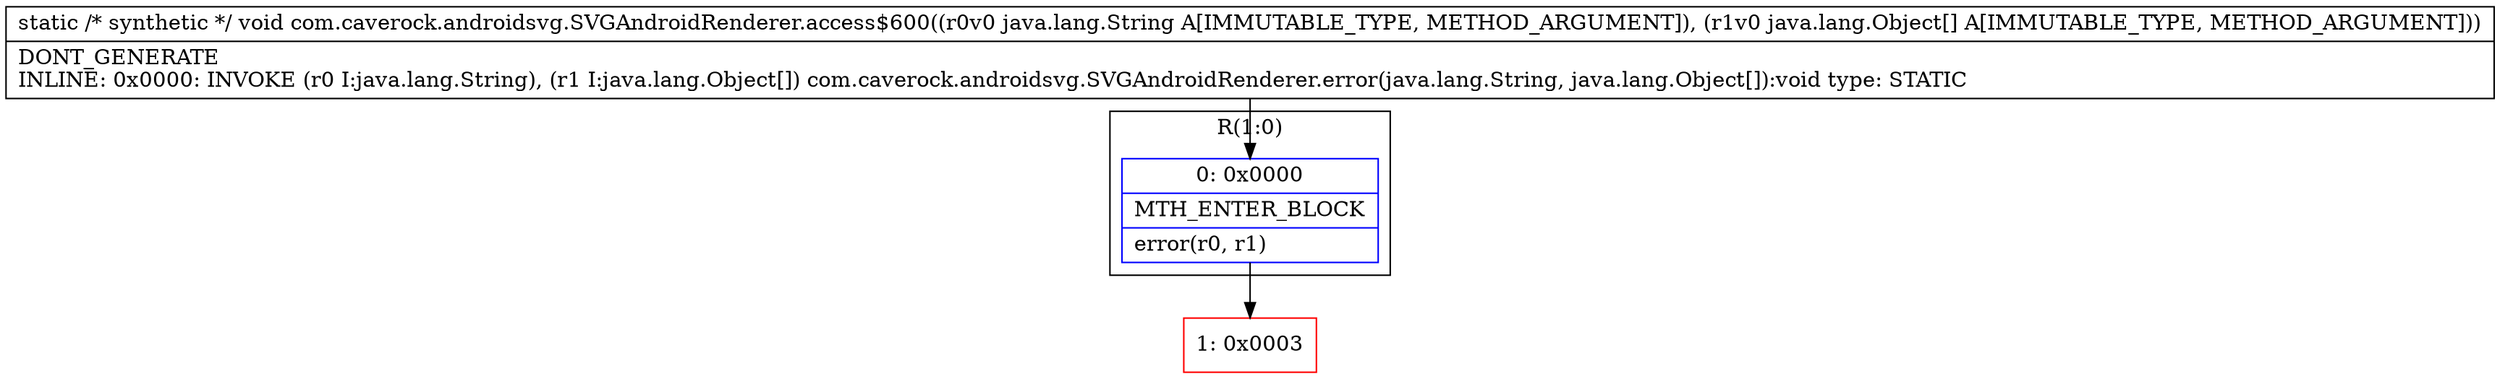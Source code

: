 digraph "CFG forcom.caverock.androidsvg.SVGAndroidRenderer.access$600(Ljava\/lang\/String;[Ljava\/lang\/Object;)V" {
subgraph cluster_Region_709698696 {
label = "R(1:0)";
node [shape=record,color=blue];
Node_0 [shape=record,label="{0\:\ 0x0000|MTH_ENTER_BLOCK\l|error(r0, r1)\l}"];
}
Node_1 [shape=record,color=red,label="{1\:\ 0x0003}"];
MethodNode[shape=record,label="{static \/* synthetic *\/ void com.caverock.androidsvg.SVGAndroidRenderer.access$600((r0v0 java.lang.String A[IMMUTABLE_TYPE, METHOD_ARGUMENT]), (r1v0 java.lang.Object[] A[IMMUTABLE_TYPE, METHOD_ARGUMENT]))  | DONT_GENERATE\lINLINE: 0x0000: INVOKE  (r0 I:java.lang.String), (r1 I:java.lang.Object[]) com.caverock.androidsvg.SVGAndroidRenderer.error(java.lang.String, java.lang.Object[]):void type: STATIC\l}"];
MethodNode -> Node_0;
Node_0 -> Node_1;
}

